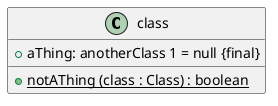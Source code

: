 @startuml

class class {
    +{field} aThing: anotherClass 1 = null {final}
    +{method} notAThing (class : Class) : boolean {static}

}
@enduml